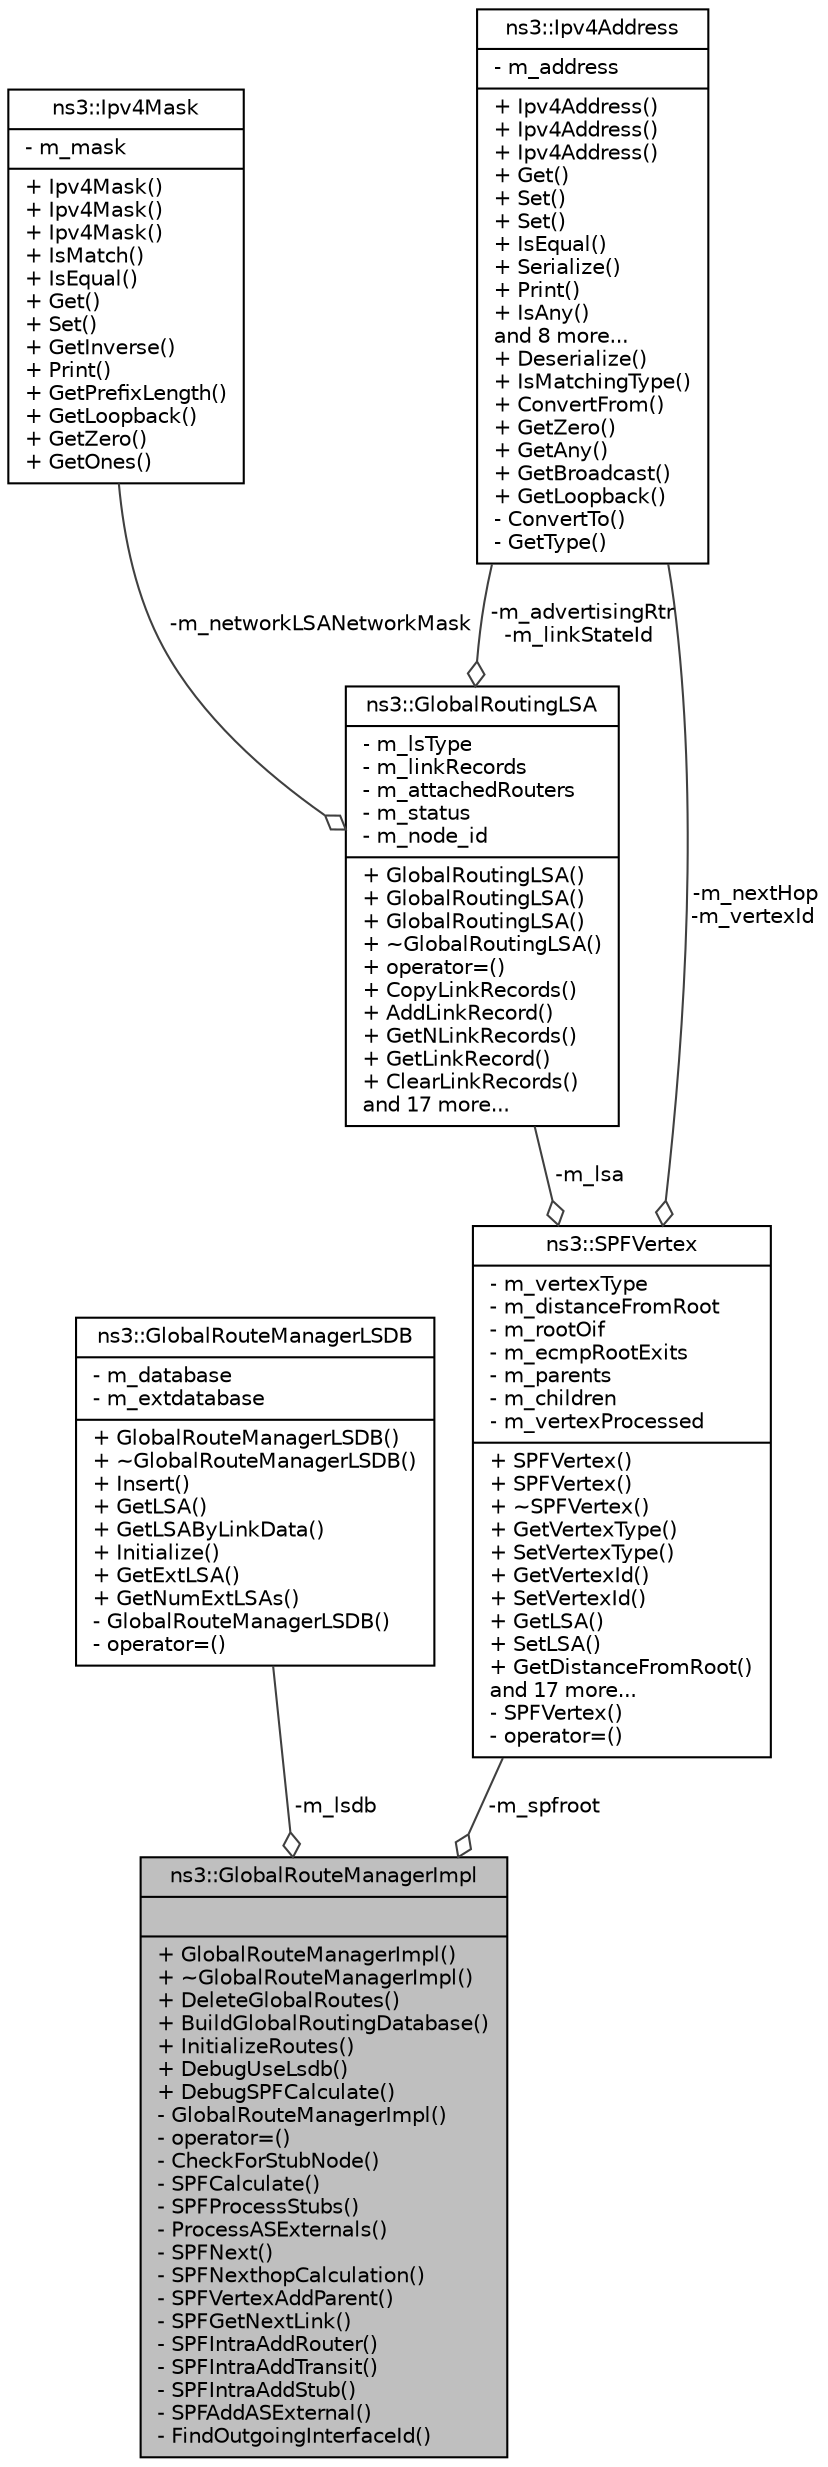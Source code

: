 digraph "ns3::GlobalRouteManagerImpl"
{
  edge [fontname="Helvetica",fontsize="10",labelfontname="Helvetica",labelfontsize="10"];
  node [fontname="Helvetica",fontsize="10",shape=record];
  Node1 [label="{ns3::GlobalRouteManagerImpl\n||+ GlobalRouteManagerImpl()\l+ ~GlobalRouteManagerImpl()\l+ DeleteGlobalRoutes()\l+ BuildGlobalRoutingDatabase()\l+ InitializeRoutes()\l+ DebugUseLsdb()\l+ DebugSPFCalculate()\l- GlobalRouteManagerImpl()\l- operator=()\l- CheckForStubNode()\l- SPFCalculate()\l- SPFProcessStubs()\l- ProcessASExternals()\l- SPFNext()\l- SPFNexthopCalculation()\l- SPFVertexAddParent()\l- SPFGetNextLink()\l- SPFIntraAddRouter()\l- SPFIntraAddTransit()\l- SPFIntraAddStub()\l- SPFAddASExternal()\l- FindOutgoingInterfaceId()\l}",height=0.2,width=0.4,color="black", fillcolor="grey75", style="filled", fontcolor="black"];
  Node2 -> Node1 [color="grey25",fontsize="10",style="solid",label=" -m_lsdb" ,arrowhead="odiamond"];
  Node2 [label="{ns3::GlobalRouteManagerLSDB\n|- m_database\l- m_extdatabase\l|+ GlobalRouteManagerLSDB()\l+ ~GlobalRouteManagerLSDB()\l+ Insert()\l+ GetLSA()\l+ GetLSAByLinkData()\l+ Initialize()\l+ GetExtLSA()\l+ GetNumExtLSAs()\l- GlobalRouteManagerLSDB()\l- operator=()\l}",height=0.2,width=0.4,color="black", fillcolor="white", style="filled",URL="$de/d14/classns3_1_1GlobalRouteManagerLSDB.html",tooltip="The Link State DataBase (LSDB) of the Global Route Manager. "];
  Node3 -> Node1 [color="grey25",fontsize="10",style="solid",label=" -m_spfroot" ,arrowhead="odiamond"];
  Node3 [label="{ns3::SPFVertex\n|- m_vertexType\l- m_distanceFromRoot\l- m_rootOif\l- m_ecmpRootExits\l- m_parents\l- m_children\l- m_vertexProcessed\l|+ SPFVertex()\l+ SPFVertex()\l+ ~SPFVertex()\l+ GetVertexType()\l+ SetVertexType()\l+ GetVertexId()\l+ SetVertexId()\l+ GetLSA()\l+ SetLSA()\l+ GetDistanceFromRoot()\land 17 more...\l- SPFVertex()\l- operator=()\l}",height=0.2,width=0.4,color="black", fillcolor="white", style="filled",URL="$d2/dab/classns3_1_1SPFVertex.html",tooltip="Vertex used in shortest path first (SPF) computations. See {2328}, Section 16. "];
  Node4 -> Node3 [color="grey25",fontsize="10",style="solid",label=" -m_lsa" ,arrowhead="odiamond"];
  Node4 [label="{ns3::GlobalRoutingLSA\n|- m_lsType\l- m_linkRecords\l- m_attachedRouters\l- m_status\l- m_node_id\l|+ GlobalRoutingLSA()\l+ GlobalRoutingLSA()\l+ GlobalRoutingLSA()\l+ ~GlobalRoutingLSA()\l+ operator=()\l+ CopyLinkRecords()\l+ AddLinkRecord()\l+ GetNLinkRecords()\l+ GetLinkRecord()\l+ ClearLinkRecords()\land 17 more...\l}",height=0.2,width=0.4,color="black", fillcolor="white", style="filled",URL="$dc/dd1/classns3_1_1GlobalRoutingLSA.html",tooltip="a Link State Advertisement (LSA) for a router, used in global routing. "];
  Node5 -> Node4 [color="grey25",fontsize="10",style="solid",label=" -m_networkLSANetworkMask" ,arrowhead="odiamond"];
  Node5 [label="{ns3::Ipv4Mask\n|- m_mask\l|+ Ipv4Mask()\l+ Ipv4Mask()\l+ Ipv4Mask()\l+ IsMatch()\l+ IsEqual()\l+ Get()\l+ Set()\l+ GetInverse()\l+ Print()\l+ GetPrefixLength()\l+ GetLoopback()\l+ GetZero()\l+ GetOnes()\l}",height=0.2,width=0.4,color="black", fillcolor="white", style="filled",URL="$d5/df8/classns3_1_1Ipv4Mask.html",tooltip="a class to represent an Ipv4 address mask "];
  Node6 -> Node4 [color="grey25",fontsize="10",style="solid",label=" -m_advertisingRtr\n-m_linkStateId" ,arrowhead="odiamond"];
  Node6 [label="{ns3::Ipv4Address\n|- m_address\l|+ Ipv4Address()\l+ Ipv4Address()\l+ Ipv4Address()\l+ Get()\l+ Set()\l+ Set()\l+ IsEqual()\l+ Serialize()\l+ Print()\l+ IsAny()\land 8 more...\l+ Deserialize()\l+ IsMatchingType()\l+ ConvertFrom()\l+ GetZero()\l+ GetAny()\l+ GetBroadcast()\l+ GetLoopback()\l- ConvertTo()\l- GetType()\l}",height=0.2,width=0.4,color="black", fillcolor="white", style="filled",URL="$de/d55/classns3_1_1Ipv4Address.html",tooltip="Ipv4 addresses are stored in host order in this class. "];
  Node6 -> Node3 [color="grey25",fontsize="10",style="solid",label=" -m_nextHop\n-m_vertexId" ,arrowhead="odiamond"];
}
